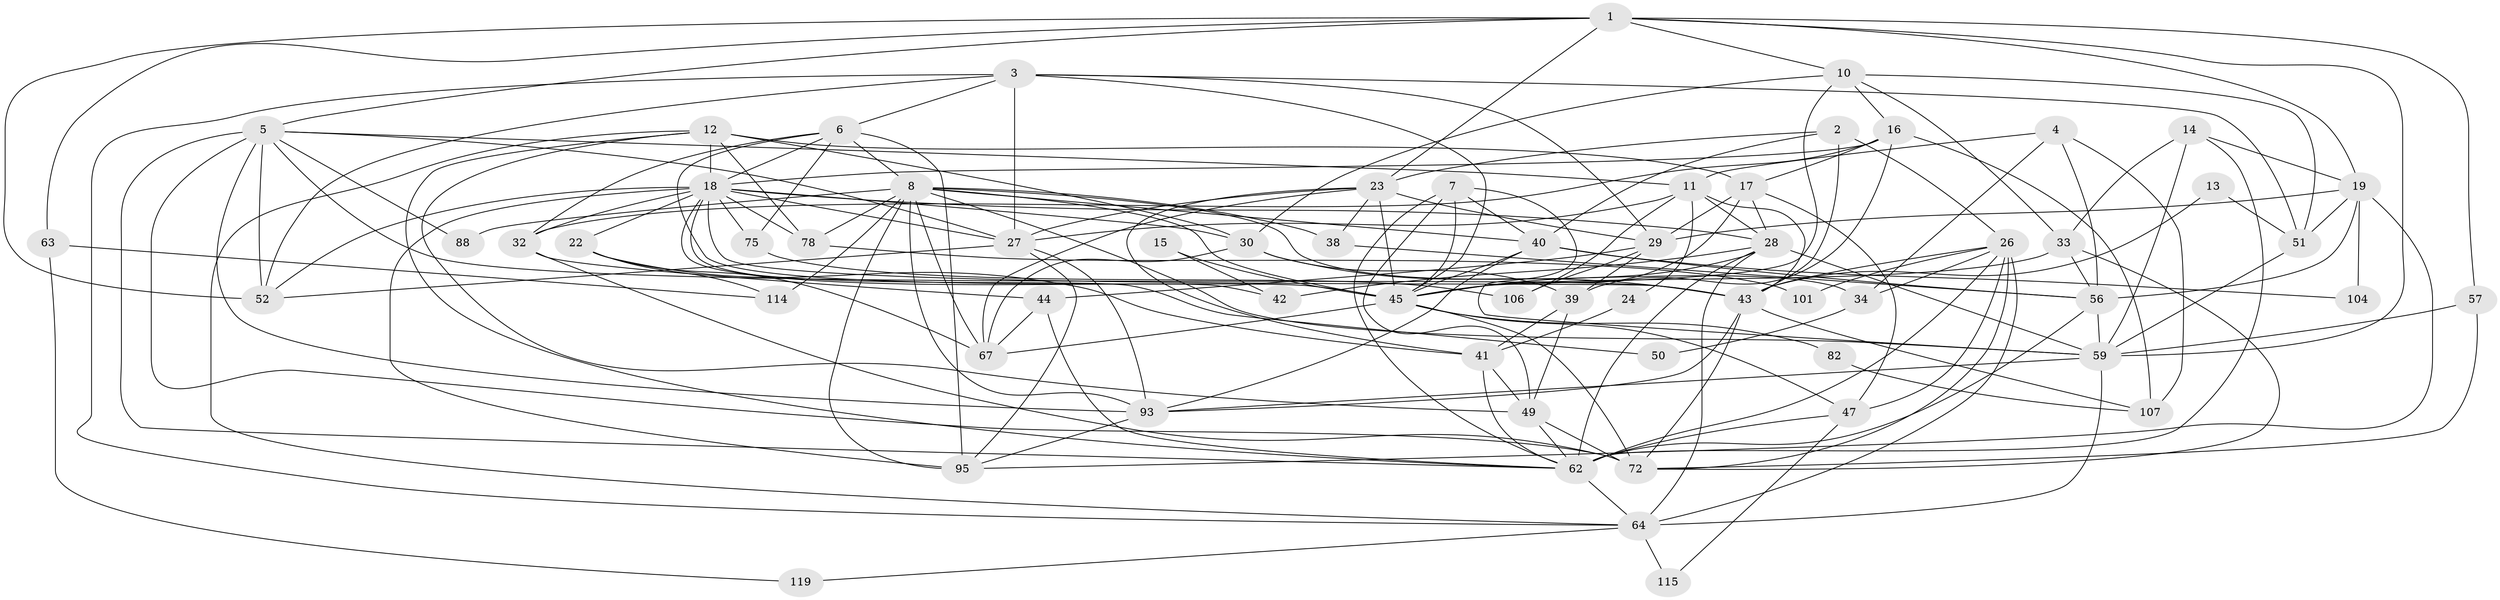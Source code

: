 // original degree distribution, {5: 0.1746031746031746, 3: 0.24603174603174602, 4: 0.2857142857142857, 2: 0.15079365079365079, 6: 0.09523809523809523, 7: 0.031746031746031744, 8: 0.007936507936507936, 11: 0.007936507936507936}
// Generated by graph-tools (version 1.1) at 2025/14/03/09/25 04:14:59]
// undirected, 63 vertices, 179 edges
graph export_dot {
graph [start="1"]
  node [color=gray90,style=filled];
  1 [super="+54"];
  2 [super="+121"];
  3 [super="+9+25"];
  4 [super="+77"];
  5 [super="+65"];
  6 [super="+73+118"];
  7 [super="+20"];
  8 [super="+58+46+21"];
  10;
  11 [super="+97"];
  12 [super="+69"];
  13;
  14 [super="+66"];
  15;
  16 [super="+124"];
  17 [super="+70+111"];
  18 [super="+61+31+48"];
  19 [super="+74"];
  22;
  23 [super="+37+89"];
  24;
  26 [super="+102+80"];
  27 [super="+86"];
  28 [super="+36+103"];
  29 [super="+91"];
  30;
  32 [super="+35"];
  33;
  34;
  38;
  39 [super="+83"];
  40 [super="+55"];
  41;
  42;
  43 [super="+108+98"];
  44 [super="+85"];
  45 [super="+79+71+113"];
  47;
  49 [super="+112"];
  50;
  51 [super="+117"];
  52 [super="+60"];
  56 [super="+90"];
  57;
  59 [super="+76"];
  62 [super="+125+92+96"];
  63;
  64 [super="+109"];
  67 [super="+120"];
  72 [super="+94"];
  75;
  78;
  82;
  88;
  93;
  95 [super="+105"];
  101;
  104;
  106;
  107;
  114;
  115;
  119;
  1 -- 5;
  1 -- 63;
  1 -- 19;
  1 -- 52;
  1 -- 57;
  1 -- 10;
  1 -- 23;
  1 -- 59;
  2 -- 40;
  2 -- 43;
  2 -- 26;
  2 -- 23;
  3 -- 27;
  3 -- 29;
  3 -- 64;
  3 -- 51;
  3 -- 45;
  3 -- 6;
  3 -- 52;
  4 -- 56;
  4 -- 34;
  4 -- 107;
  4 -- 11;
  5 -- 93;
  5 -- 88;
  5 -- 52 [weight=2];
  5 -- 27;
  5 -- 43;
  5 -- 11;
  5 -- 62;
  5 -- 72;
  6 -- 75;
  6 -- 8 [weight=2];
  6 -- 45;
  6 -- 95;
  6 -- 18;
  6 -- 32;
  7 -- 62;
  7 -- 45;
  7 -- 49;
  7 -- 40;
  7 -- 59;
  8 -- 114;
  8 -- 38;
  8 -- 34;
  8 -- 93;
  8 -- 45;
  8 -- 40;
  8 -- 67;
  8 -- 88;
  8 -- 78;
  8 -- 95;
  8 -- 59;
  10 -- 33;
  10 -- 30;
  10 -- 16;
  10 -- 51;
  10 -- 45;
  11 -- 27;
  11 -- 106;
  11 -- 24;
  11 -- 28;
  11 -- 43;
  12 -- 30;
  12 -- 49;
  12 -- 62;
  12 -- 64;
  12 -- 17;
  12 -- 18;
  12 -- 78;
  13 -- 43;
  13 -- 51;
  14 -- 33;
  14 -- 62;
  14 -- 19;
  14 -- 59;
  15 -- 42;
  15 -- 45;
  16 -- 32 [weight=2];
  16 -- 17;
  16 -- 107;
  16 -- 18;
  16 -- 39;
  17 -- 29 [weight=2];
  17 -- 45;
  17 -- 47;
  17 -- 28;
  18 -- 52;
  18 -- 75;
  18 -- 27;
  18 -- 28;
  18 -- 42;
  18 -- 78;
  18 -- 50;
  18 -- 22;
  18 -- 30;
  18 -- 95;
  18 -- 32;
  18 -- 43;
  19 -- 29;
  19 -- 104;
  19 -- 56;
  19 -- 95;
  19 -- 51;
  22 -- 41;
  22 -- 67;
  22 -- 114;
  23 -- 41;
  23 -- 38;
  23 -- 27;
  23 -- 45;
  23 -- 67;
  23 -- 29;
  24 -- 41;
  26 -- 101;
  26 -- 34;
  26 -- 47;
  26 -- 64;
  26 -- 43;
  26 -- 62;
  26 -- 72;
  27 -- 93;
  27 -- 52;
  27 -- 95;
  28 -- 42;
  28 -- 64;
  28 -- 62;
  28 -- 45;
  28 -- 59;
  29 -- 106;
  29 -- 39;
  29 -- 44;
  30 -- 39;
  30 -- 67;
  30 -- 43;
  32 -- 44;
  32 -- 72;
  33 -- 56;
  33 -- 72;
  33 -- 45;
  34 -- 50;
  38 -- 56;
  39 -- 41;
  39 -- 49;
  40 -- 93;
  40 -- 56;
  40 -- 104;
  40 -- 45;
  41 -- 49;
  41 -- 62;
  43 -- 93;
  43 -- 107;
  43 -- 72;
  44 -- 67;
  44 -- 62;
  45 -- 67;
  45 -- 47;
  45 -- 82;
  45 -- 72 [weight=2];
  47 -- 62 [weight=2];
  47 -- 115;
  49 -- 72;
  49 -- 62;
  51 -- 59;
  56 -- 62;
  56 -- 59;
  57 -- 72;
  57 -- 59;
  59 -- 93;
  59 -- 64;
  62 -- 64;
  63 -- 114;
  63 -- 119;
  64 -- 119;
  64 -- 115;
  75 -- 106;
  78 -- 101;
  82 -- 107;
  93 -- 95;
}

